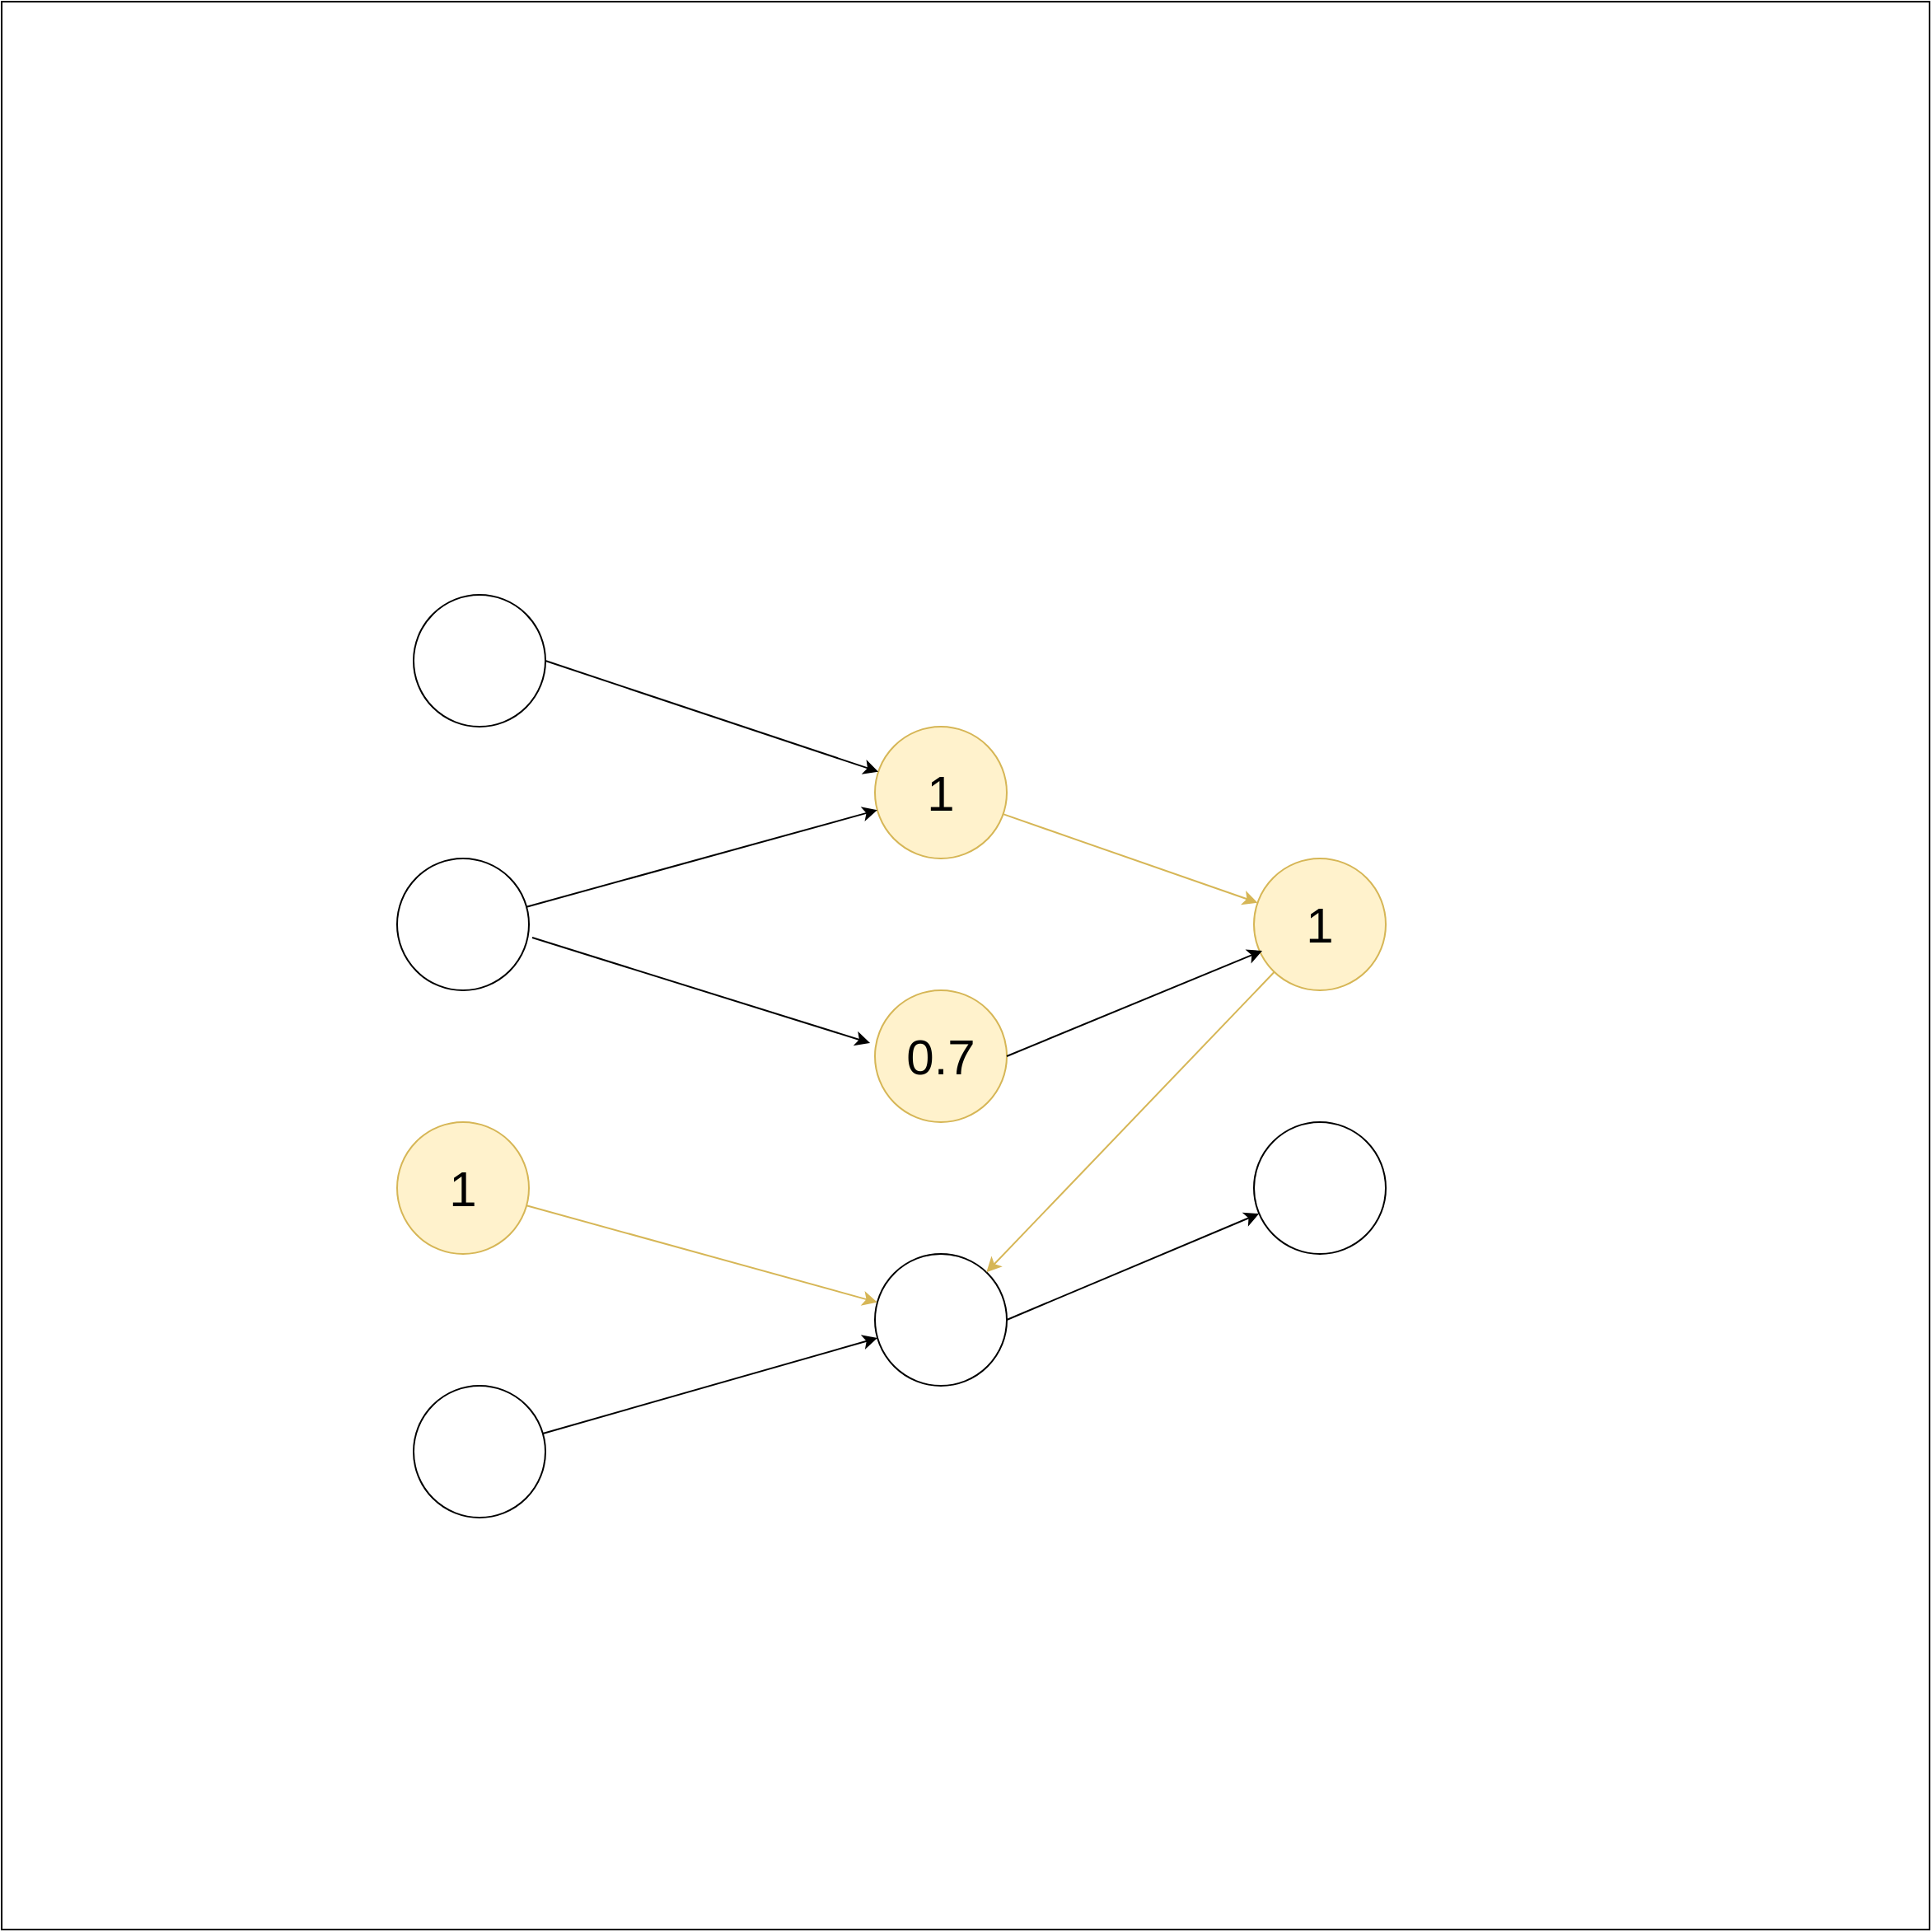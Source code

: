 <mxfile version="20.3.1" type="github"><diagram id="6NrG4L8YMdeU4cRq5bKQ" name="Page-1"><mxGraphModel dx="2202" dy="1893" grid="1" gridSize="10" guides="1" tooltips="1" connect="1" arrows="1" fold="1" page="1" pageScale="1" pageWidth="850" pageHeight="1100" math="0" shadow="0"><root><mxCell id="0"/><mxCell id="1" parent="0"/><mxCell id="v9xORlZulU85c1xM_5wr-1" value="" style="whiteSpace=wrap;html=1;aspect=fixed;fontSize=30;shadow=0;" parent="1" vertex="1"><mxGeometry x="-840" y="-330" width="1170" height="1170" as="geometry"/></mxCell><mxCell id="9A4aqB5_fYHDQotbymqq-1" value="" style="ellipse;whiteSpace=wrap;html=1;aspect=fixed;fontSize=30;" parent="1" vertex="1"><mxGeometry x="-590" y="30" width="80" height="80" as="geometry"/></mxCell><mxCell id="cI44RAF6GDUkBXrElIy0-2" value="" style="ellipse;whiteSpace=wrap;html=1;aspect=fixed;fontSize=30;" parent="1" vertex="1"><mxGeometry x="-600" y="190" width="80" height="80" as="geometry"/></mxCell><mxCell id="cI44RAF6GDUkBXrElIy0-3" value="1" style="ellipse;whiteSpace=wrap;html=1;aspect=fixed;fontSize=30;fillColor=#fff2cc;strokeColor=#d6b656;" parent="1" vertex="1"><mxGeometry x="-600" y="350" width="80" height="80" as="geometry"/></mxCell><mxCell id="cI44RAF6GDUkBXrElIy0-4" value="" style="ellipse;whiteSpace=wrap;html=1;aspect=fixed;fontSize=30;" parent="1" vertex="1"><mxGeometry x="-590" y="510" width="80" height="80" as="geometry"/></mxCell><mxCell id="cI44RAF6GDUkBXrElIy0-5" value="1" style="ellipse;whiteSpace=wrap;html=1;aspect=fixed;fontSize=30;fillColor=#fff2cc;strokeColor=#d6b656;" parent="1" vertex="1"><mxGeometry x="-310" y="110" width="80" height="80" as="geometry"/></mxCell><mxCell id="cI44RAF6GDUkBXrElIy0-6" value="&lt;div&gt;0.7&lt;/div&gt;" style="ellipse;whiteSpace=wrap;html=1;aspect=fixed;fontSize=30;fillColor=#fff2cc;strokeColor=#d6b656;" parent="1" vertex="1"><mxGeometry x="-310" y="270" width="80" height="80" as="geometry"/></mxCell><mxCell id="cI44RAF6GDUkBXrElIy0-7" value="" style="ellipse;whiteSpace=wrap;html=1;aspect=fixed;fontSize=30;" parent="1" vertex="1"><mxGeometry x="-310" y="430" width="80" height="80" as="geometry"/></mxCell><mxCell id="cI44RAF6GDUkBXrElIy0-8" value="1" style="ellipse;whiteSpace=wrap;html=1;aspect=fixed;fontSize=30;fillColor=#fff2cc;strokeColor=#d6b656;" parent="1" vertex="1"><mxGeometry x="-80" y="190" width="80" height="80" as="geometry"/></mxCell><mxCell id="cI44RAF6GDUkBXrElIy0-9" value="" style="ellipse;whiteSpace=wrap;html=1;aspect=fixed;fontSize=30;" parent="1" vertex="1"><mxGeometry x="-80" y="350" width="80" height="80" as="geometry"/></mxCell><mxCell id="CRC3c0U19tb7JDUUnIbQ-1" value="" style="endArrow=classic;html=1;rounded=0;exitX=1;exitY=0.5;exitDx=0;exitDy=0;fontSize=25;" parent="1" source="9A4aqB5_fYHDQotbymqq-1" target="cI44RAF6GDUkBXrElIy0-5" edge="1"><mxGeometry width="50" height="50" relative="1" as="geometry"><mxPoint x="-500" y="70" as="sourcePoint"/><mxPoint x="-130" y="320" as="targetPoint"/><Array as="points"/></mxGeometry></mxCell><mxCell id="CRC3c0U19tb7JDUUnIbQ-2" value="" style="endArrow=classic;html=1;rounded=0;fontSize=25;" parent="1" source="cI44RAF6GDUkBXrElIy0-2" target="cI44RAF6GDUkBXrElIy0-5" edge="1"><mxGeometry width="50" height="50" relative="1" as="geometry"><mxPoint x="-180" y="370" as="sourcePoint"/><mxPoint x="-130" y="320" as="targetPoint"/></mxGeometry></mxCell><mxCell id="CRC3c0U19tb7JDUUnIbQ-3" value="" style="endArrow=classic;html=1;rounded=0;exitX=1.025;exitY=0.6;exitDx=0;exitDy=0;exitPerimeter=0;entryX=-0.037;entryY=0.4;entryDx=0;entryDy=0;entryPerimeter=0;fontSize=25;" parent="1" source="cI44RAF6GDUkBXrElIy0-2" target="cI44RAF6GDUkBXrElIy0-6" edge="1"><mxGeometry width="50" height="50" relative="1" as="geometry"><mxPoint x="-180" y="370" as="sourcePoint"/><mxPoint x="-130" y="320" as="targetPoint"/><Array as="points"/></mxGeometry></mxCell><mxCell id="CRC3c0U19tb7JDUUnIbQ-4" value="" style="endArrow=classic;html=1;rounded=0;exitX=1;exitY=0.5;exitDx=0;exitDy=0;entryX=0.063;entryY=0.7;entryDx=0;entryDy=0;entryPerimeter=0;" parent="1" source="cI44RAF6GDUkBXrElIy0-6" target="cI44RAF6GDUkBXrElIy0-8" edge="1"><mxGeometry width="50" height="50" relative="1" as="geometry"><mxPoint x="-180" y="370" as="sourcePoint"/><mxPoint x="-130" y="320" as="targetPoint"/></mxGeometry></mxCell><mxCell id="CRC3c0U19tb7JDUUnIbQ-5" value="" style="endArrow=classic;html=1;rounded=0;fillColor=#fff2cc;strokeColor=#d6b656;" parent="1" source="cI44RAF6GDUkBXrElIy0-5" target="cI44RAF6GDUkBXrElIy0-8" edge="1"><mxGeometry width="50" height="50" relative="1" as="geometry"><mxPoint x="-180" y="370" as="sourcePoint"/><mxPoint x="-130" y="320" as="targetPoint"/></mxGeometry></mxCell><mxCell id="CRC3c0U19tb7JDUUnIbQ-6" value="" style="endArrow=classic;html=1;rounded=0;fillColor=#fff2cc;strokeColor=#d6b656;" parent="1" source="cI44RAF6GDUkBXrElIy0-8" target="cI44RAF6GDUkBXrElIy0-7" edge="1"><mxGeometry width="50" height="50" relative="1" as="geometry"><mxPoint x="-180" y="370" as="sourcePoint"/><mxPoint x="-130" y="320" as="targetPoint"/></mxGeometry></mxCell><mxCell id="CRC3c0U19tb7JDUUnIbQ-7" value="" style="endArrow=classic;html=1;rounded=0;fillColor=#fff2cc;strokeColor=#d6b656;" parent="1" source="cI44RAF6GDUkBXrElIy0-3" target="cI44RAF6GDUkBXrElIy0-7" edge="1"><mxGeometry width="50" height="50" relative="1" as="geometry"><mxPoint x="-180" y="370" as="sourcePoint"/><mxPoint x="-130" y="320" as="targetPoint"/></mxGeometry></mxCell><mxCell id="CRC3c0U19tb7JDUUnIbQ-8" value="" style="endArrow=classic;html=1;rounded=0;" parent="1" source="cI44RAF6GDUkBXrElIy0-4" target="cI44RAF6GDUkBXrElIy0-7" edge="1"><mxGeometry width="50" height="50" relative="1" as="geometry"><mxPoint x="-180" y="370" as="sourcePoint"/><mxPoint x="-130" y="320" as="targetPoint"/></mxGeometry></mxCell><mxCell id="CRC3c0U19tb7JDUUnIbQ-9" value="" style="endArrow=classic;html=1;rounded=0;exitX=1;exitY=0.5;exitDx=0;exitDy=0;" parent="1" source="cI44RAF6GDUkBXrElIy0-7" target="cI44RAF6GDUkBXrElIy0-9" edge="1"><mxGeometry width="50" height="50" relative="1" as="geometry"><mxPoint x="-180" y="370" as="sourcePoint"/><mxPoint x="-130" y="320" as="targetPoint"/></mxGeometry></mxCell></root></mxGraphModel></diagram></mxfile>